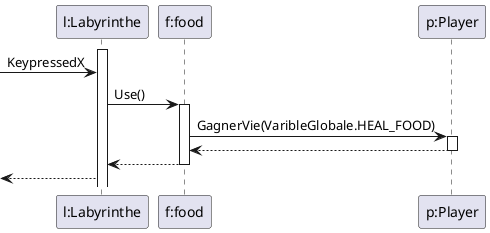 @startuml
'https://plantuml.com/sequence-diagram

participant "l:Labyrinthe" as l
participant "f:food" as f
participant "p:Player" as p

Activate l
->l:KeypressedX
l->f:Use()
Activate f
f->p: GagnerVie(VaribleGlobale.HEAL_FOOD)
Activate p
f<--p
Deactivate p
l<--f
Deactivate f
<--l
@enduml